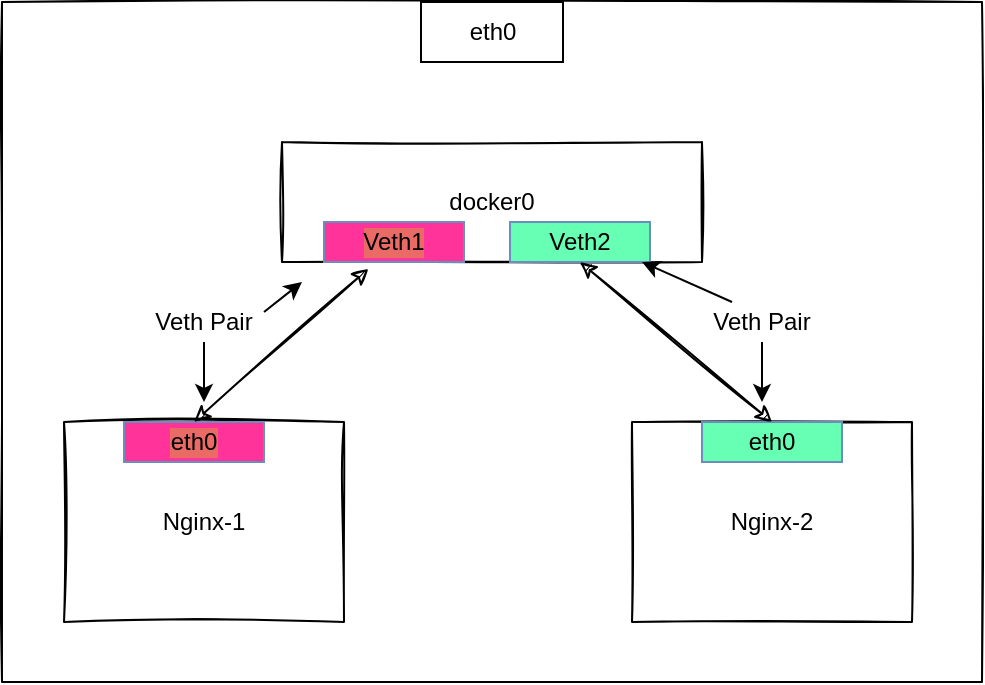 <mxfile version="20.0.0" type="github" pages="2">
  <diagram id="aiZMqHrLp7Erby2NztfN" name="宿主机内容器间通信">
    <mxGraphModel dx="631" dy="450" grid="1" gridSize="10" guides="1" tooltips="1" connect="1" arrows="1" fold="1" page="1" pageScale="1" pageWidth="827" pageHeight="1169" math="0" shadow="0">
      <root>
        <mxCell id="0" />
        <mxCell id="1" parent="0" />
        <mxCell id="EQGdP0ixxM4eeON9aHRK-1" value="" style="rounded=0;whiteSpace=wrap;html=1;sketch=1;align=left;horizontal=1;" parent="1" vertex="1">
          <mxGeometry x="160" y="160" width="490" height="340" as="geometry" />
        </mxCell>
        <mxCell id="EQGdP0ixxM4eeON9aHRK-2" value="docker0" style="rounded=0;whiteSpace=wrap;html=1;sketch=1;" parent="1" vertex="1">
          <mxGeometry x="300" y="230" width="210" height="60" as="geometry" />
        </mxCell>
        <mxCell id="EQGdP0ixxM4eeON9aHRK-8" value="Nginx-1" style="rounded=0;whiteSpace=wrap;html=1;labelBackgroundColor=#FFFFFF;sketch=1;" parent="1" vertex="1">
          <mxGeometry x="191" y="370" width="140" height="100" as="geometry" />
        </mxCell>
        <mxCell id="EQGdP0ixxM4eeON9aHRK-9" value="eth0" style="rounded=0;whiteSpace=wrap;html=1;labelBackgroundColor=#EA6B66;sketch=0;fillColor=#FF3399;strokeColor=#6c8ebf;" parent="1" vertex="1">
          <mxGeometry x="221" y="370" width="70" height="20" as="geometry" />
        </mxCell>
        <mxCell id="EQGdP0ixxM4eeON9aHRK-11" value="Veth1" style="rounded=0;whiteSpace=wrap;html=1;labelBackgroundColor=#EA6B66;sketch=0;fillColor=#FF3399;strokeColor=#6c8ebf;" parent="1" vertex="1">
          <mxGeometry x="321" y="270" width="70" height="20" as="geometry" />
        </mxCell>
        <mxCell id="EQGdP0ixxM4eeON9aHRK-15" value="Nginx-2" style="rounded=0;whiteSpace=wrap;html=1;labelBackgroundColor=#FFFFFF;sketch=1;" parent="1" vertex="1">
          <mxGeometry x="475" y="370" width="140" height="100" as="geometry" />
        </mxCell>
        <mxCell id="EQGdP0ixxM4eeON9aHRK-16" value="eth0" style="rounded=0;whiteSpace=wrap;html=1;labelBackgroundColor=#66FFB3;sketch=0;fillColor=#66FFB3;strokeColor=#6c8ebf;" parent="1" vertex="1">
          <mxGeometry x="510" y="370" width="70" height="20" as="geometry" />
        </mxCell>
        <mxCell id="EQGdP0ixxM4eeON9aHRK-17" value="Veth2" style="rounded=0;whiteSpace=wrap;html=1;labelBackgroundColor=#66FFB3;sketch=0;fillColor=#66FFB3;strokeColor=#6c8ebf;" parent="1" vertex="1">
          <mxGeometry x="414" y="270" width="70" height="20" as="geometry" />
        </mxCell>
        <mxCell id="EQGdP0ixxM4eeON9aHRK-22" value="" style="endArrow=classic;startArrow=classic;html=1;rounded=0;sketch=1;entryX=0.206;entryY=1.056;entryDx=0;entryDy=0;entryPerimeter=0;exitX=0.5;exitY=0;exitDx=0;exitDy=0;" parent="1" source="EQGdP0ixxM4eeON9aHRK-9" target="EQGdP0ixxM4eeON9aHRK-2" edge="1">
          <mxGeometry width="50" height="50" relative="1" as="geometry">
            <mxPoint x="261" y="360" as="sourcePoint" />
            <mxPoint x="301" y="310" as="targetPoint" />
          </mxGeometry>
        </mxCell>
        <mxCell id="EQGdP0ixxM4eeON9aHRK-23" value="" style="endArrow=classic;startArrow=classic;html=1;rounded=0;sketch=1;exitX=0.5;exitY=0;exitDx=0;exitDy=0;entryX=0.5;entryY=1;entryDx=0;entryDy=0;" parent="1" source="EQGdP0ixxM4eeON9aHRK-16" target="EQGdP0ixxM4eeON9aHRK-17" edge="1">
          <mxGeometry width="50" height="50" relative="1" as="geometry">
            <mxPoint x="571" y="360" as="sourcePoint" />
            <mxPoint x="471" y="230" as="targetPoint" />
          </mxGeometry>
        </mxCell>
        <mxCell id="EQGdP0ixxM4eeON9aHRK-26" value="eth0" style="rounded=0;whiteSpace=wrap;html=1;labelBackgroundColor=none;sketch=0;fillColor=none;" parent="1" vertex="1">
          <mxGeometry x="369.5" y="160" width="71" height="30" as="geometry" />
        </mxCell>
        <mxCell id="1CbHG5lqoI-4Vli9nBWY-3" style="edgeStyle=orthogonalEdgeStyle;rounded=0;orthogonalLoop=1;jettySize=auto;html=1;exitX=0.5;exitY=1;exitDx=0;exitDy=0;" edge="1" parent="1" source="1CbHG5lqoI-4Vli9nBWY-1">
          <mxGeometry relative="1" as="geometry">
            <mxPoint x="261" y="360" as="targetPoint" />
          </mxGeometry>
        </mxCell>
        <mxCell id="1CbHG5lqoI-4Vli9nBWY-5" style="rounded=0;orthogonalLoop=1;jettySize=auto;html=1;exitX=1;exitY=0.25;exitDx=0;exitDy=0;" edge="1" parent="1" source="1CbHG5lqoI-4Vli9nBWY-1">
          <mxGeometry relative="1" as="geometry">
            <mxPoint x="310" y="300" as="targetPoint" />
          </mxGeometry>
        </mxCell>
        <mxCell id="1CbHG5lqoI-4Vli9nBWY-1" value="Veth Pair" style="text;html=1;strokeColor=none;fillColor=none;align=center;verticalAlign=middle;whiteSpace=wrap;rounded=0;" vertex="1" parent="1">
          <mxGeometry x="231" y="310" width="60" height="20" as="geometry" />
        </mxCell>
        <mxCell id="1CbHG5lqoI-4Vli9nBWY-6" style="edgeStyle=none;rounded=0;orthogonalLoop=1;jettySize=auto;html=1;exitX=0.5;exitY=1;exitDx=0;exitDy=0;" edge="1" parent="1" source="1CbHG5lqoI-4Vli9nBWY-2">
          <mxGeometry relative="1" as="geometry">
            <mxPoint x="540" y="360" as="targetPoint" />
          </mxGeometry>
        </mxCell>
        <mxCell id="1CbHG5lqoI-4Vli9nBWY-8" style="edgeStyle=none;rounded=0;orthogonalLoop=1;jettySize=auto;html=1;exitX=0.25;exitY=0;exitDx=0;exitDy=0;entryX=0.943;entryY=1;entryDx=0;entryDy=0;entryPerimeter=0;" edge="1" parent="1" source="1CbHG5lqoI-4Vli9nBWY-2" target="EQGdP0ixxM4eeON9aHRK-17">
          <mxGeometry relative="1" as="geometry">
            <mxPoint x="470" y="300" as="targetPoint" />
          </mxGeometry>
        </mxCell>
        <mxCell id="1CbHG5lqoI-4Vli9nBWY-2" value="Veth Pair" style="text;html=1;strokeColor=none;fillColor=none;align=center;verticalAlign=middle;whiteSpace=wrap;rounded=0;" vertex="1" parent="1">
          <mxGeometry x="510" y="310" width="60" height="20" as="geometry" />
        </mxCell>
      </root>
    </mxGraphModel>
  </diagram>
  <diagram id="iI8CBs2tg8IOuZiMlEPM" name="Overlay Network">
    <mxGraphModel dx="1217" dy="460" grid="1" gridSize="10" guides="1" tooltips="1" connect="1" arrows="1" fold="1" page="1" pageScale="1" pageWidth="827" pageHeight="1169" math="0" shadow="0">
      <root>
        <mxCell id="0" />
        <mxCell id="1" parent="0" />
        <mxCell id="0RvHNbT5hRkhswmSQ-0B-1" value="" style="rounded=0;whiteSpace=wrap;html=1;sketch=1;align=left;horizontal=1;" vertex="1" parent="1">
          <mxGeometry x="160" y="160" width="420" height="340" as="geometry" />
        </mxCell>
        <mxCell id="0RvHNbT5hRkhswmSQ-0B-3" value="Nginx-1" style="rounded=0;whiteSpace=wrap;html=1;labelBackgroundColor=#FFFFFF;sketch=1;" vertex="1" parent="1">
          <mxGeometry x="191" y="370" width="140" height="100" as="geometry" />
        </mxCell>
        <mxCell id="0RvHNbT5hRkhswmSQ-0B-4" value="eth0" style="rounded=0;whiteSpace=wrap;html=1;labelBackgroundColor=#EA6B66;sketch=0;fillColor=#FF3399;strokeColor=#6c8ebf;" vertex="1" parent="1">
          <mxGeometry x="221" y="370" width="70" height="20" as="geometry" />
        </mxCell>
        <mxCell id="0RvHNbT5hRkhswmSQ-0B-6" value="Nginx-2" style="rounded=0;whiteSpace=wrap;html=1;labelBackgroundColor=#FFFFFF;sketch=1;" vertex="1" parent="1">
          <mxGeometry x="402" y="370" width="140" height="100" as="geometry" />
        </mxCell>
        <mxCell id="0RvHNbT5hRkhswmSQ-0B-7" value="eth0" style="rounded=0;whiteSpace=wrap;html=1;labelBackgroundColor=#66FFB3;sketch=0;fillColor=#66FFB3;strokeColor=#6c8ebf;" vertex="1" parent="1">
          <mxGeometry x="440.5" y="370" width="70" height="20" as="geometry" />
        </mxCell>
        <mxCell id="0RvHNbT5hRkhswmSQ-0B-9" value="" style="endArrow=classic;startArrow=classic;html=1;rounded=0;sketch=1;exitX=0.5;exitY=0;exitDx=0;exitDy=0;entryX=0.5;entryY=1;entryDx=0;entryDy=0;" edge="1" parent="1" source="0RvHNbT5hRkhswmSQ-0B-4" target="0RvHNbT5hRkhswmSQ-0B-5">
          <mxGeometry width="50" height="50" relative="1" as="geometry">
            <mxPoint x="261" y="360" as="sourcePoint" />
            <mxPoint x="340" y="300" as="targetPoint" />
          </mxGeometry>
        </mxCell>
        <mxCell id="0RvHNbT5hRkhswmSQ-0B-10" value="" style="endArrow=classic;startArrow=classic;html=1;rounded=0;sketch=1;exitX=0.5;exitY=0;exitDx=0;exitDy=0;entryX=0.636;entryY=1.1;entryDx=0;entryDy=0;entryPerimeter=0;" edge="1" parent="1" source="0RvHNbT5hRkhswmSQ-0B-7" target="0RvHNbT5hRkhswmSQ-0B-8">
          <mxGeometry width="50" height="50" relative="1" as="geometry">
            <mxPoint x="571" y="360" as="sourcePoint" />
            <mxPoint x="450" y="300" as="targetPoint" />
          </mxGeometry>
        </mxCell>
        <mxCell id="0RvHNbT5hRkhswmSQ-0B-11" value="eth0" style="rounded=0;whiteSpace=wrap;html=1;labelBackgroundColor=none;sketch=0;fillColor=none;" vertex="1" parent="1">
          <mxGeometry x="331" y="160" width="71" height="30" as="geometry" />
        </mxCell>
        <mxCell id="0RvHNbT5hRkhswmSQ-0B-18" value="" style="rounded=0;whiteSpace=wrap;html=1;sketch=1;align=left;horizontal=1;" vertex="1" parent="1">
          <mxGeometry x="620" y="160" width="430" height="340" as="geometry" />
        </mxCell>
        <mxCell id="0RvHNbT5hRkhswmSQ-0B-20" value="Nginx-1" style="rounded=0;whiteSpace=wrap;html=1;labelBackgroundColor=#FFFFFF;sketch=1;" vertex="1" parent="1">
          <mxGeometry x="651" y="370" width="140" height="100" as="geometry" />
        </mxCell>
        <mxCell id="0RvHNbT5hRkhswmSQ-0B-21" value="eth0" style="rounded=0;whiteSpace=wrap;html=1;labelBackgroundColor=#EA6B66;sketch=0;fillColor=#FF3399;strokeColor=#6c8ebf;" vertex="1" parent="1">
          <mxGeometry x="681" y="370" width="70" height="20" as="geometry" />
        </mxCell>
        <mxCell id="0RvHNbT5hRkhswmSQ-0B-23" value="Nginx-2" style="rounded=0;whiteSpace=wrap;html=1;labelBackgroundColor=#FFFFFF;sketch=1;" vertex="1" parent="1">
          <mxGeometry x="870" y="370" width="140" height="100" as="geometry" />
        </mxCell>
        <mxCell id="0RvHNbT5hRkhswmSQ-0B-37" style="edgeStyle=none;rounded=0;orthogonalLoop=1;jettySize=auto;html=1;exitX=0;exitY=0.75;exitDx=0;exitDy=0;entryX=0.643;entryY=0.15;entryDx=0;entryDy=0;entryPerimeter=0;" edge="1" parent="1" source="0RvHNbT5hRkhswmSQ-0B-24" target="0RvHNbT5hRkhswmSQ-0B-23">
          <mxGeometry relative="1" as="geometry" />
        </mxCell>
        <mxCell id="0RvHNbT5hRkhswmSQ-0B-24" value="eth0" style="rounded=0;whiteSpace=wrap;html=1;labelBackgroundColor=#66FFB3;sketch=0;fillColor=#66FFB3;strokeColor=#6c8ebf;" vertex="1" parent="1">
          <mxGeometry x="900" y="370" width="80" height="20" as="geometry" />
        </mxCell>
        <mxCell id="0RvHNbT5hRkhswmSQ-0B-26" value="" style="endArrow=classic;startArrow=classic;html=1;rounded=0;sketch=1;exitX=0.5;exitY=0;exitDx=0;exitDy=0;entryX=0.641;entryY=1.067;entryDx=0;entryDy=0;entryPerimeter=0;" edge="1" parent="1" source="0RvHNbT5hRkhswmSQ-0B-21" target="0RvHNbT5hRkhswmSQ-0B-2">
          <mxGeometry width="50" height="50" relative="1" as="geometry">
            <mxPoint x="721" y="360" as="sourcePoint" />
            <mxPoint x="800" y="293" as="targetPoint" />
          </mxGeometry>
        </mxCell>
        <mxCell id="0RvHNbT5hRkhswmSQ-0B-27" value="" style="endArrow=classic;startArrow=classic;html=1;rounded=0;sketch=1;exitX=0.5;exitY=0;exitDx=0;exitDy=0;entryX=0.5;entryY=1;entryDx=0;entryDy=0;" edge="1" parent="1" source="0RvHNbT5hRkhswmSQ-0B-24" target="0RvHNbT5hRkhswmSQ-0B-25">
          <mxGeometry width="50" height="50" relative="1" as="geometry">
            <mxPoint x="1031" y="360" as="sourcePoint" />
            <mxPoint x="931" y="230" as="targetPoint" />
          </mxGeometry>
        </mxCell>
        <mxCell id="0RvHNbT5hRkhswmSQ-0B-28" value="eth0" style="rounded=0;whiteSpace=wrap;html=1;labelBackgroundColor=none;sketch=0;fillColor=none;" vertex="1" parent="1">
          <mxGeometry x="791" y="160" width="71" height="30" as="geometry" />
        </mxCell>
        <mxCell id="0RvHNbT5hRkhswmSQ-0B-2" value="Overlay Network" style="rounded=0;whiteSpace=wrap;html=1;sketch=1;fillColor=#d5e8d4;strokeColor=#82b366;gradientColor=#97d077;" vertex="1" parent="1">
          <mxGeometry x="140" y="230" width="940" height="60" as="geometry" />
        </mxCell>
        <mxCell id="0RvHNbT5hRkhswmSQ-0B-22" value="Veth1" style="rounded=0;whiteSpace=wrap;html=1;labelBackgroundColor=#EA6B66;sketch=0;fillColor=#FF3399;strokeColor=#6c8ebf;" vertex="1" parent="1">
          <mxGeometry x="720" y="270" width="70" height="20" as="geometry" />
        </mxCell>
        <mxCell id="0RvHNbT5hRkhswmSQ-0B-25" value="Veth2" style="rounded=0;whiteSpace=wrap;html=1;labelBackgroundColor=#66FFB3;sketch=0;fillColor=#66FFB3;strokeColor=#6c8ebf;" vertex="1" parent="1">
          <mxGeometry x="850" y="270" width="70" height="20" as="geometry" />
        </mxCell>
        <mxCell id="0RvHNbT5hRkhswmSQ-0B-5" value="Veth1" style="rounded=0;whiteSpace=wrap;html=1;labelBackgroundColor=#EA6B66;sketch=0;fillColor=#FF3399;strokeColor=#6c8ebf;" vertex="1" parent="1">
          <mxGeometry x="280" y="270" width="70" height="20" as="geometry" />
        </mxCell>
        <mxCell id="0RvHNbT5hRkhswmSQ-0B-8" value="Veth2" style="rounded=0;whiteSpace=wrap;html=1;labelBackgroundColor=#66FFB3;sketch=0;fillColor=#66FFB3;strokeColor=#6c8ebf;" vertex="1" parent="1">
          <mxGeometry x="370.5" y="270" width="70" height="20" as="geometry" />
        </mxCell>
      </root>
    </mxGraphModel>
  </diagram>
</mxfile>
